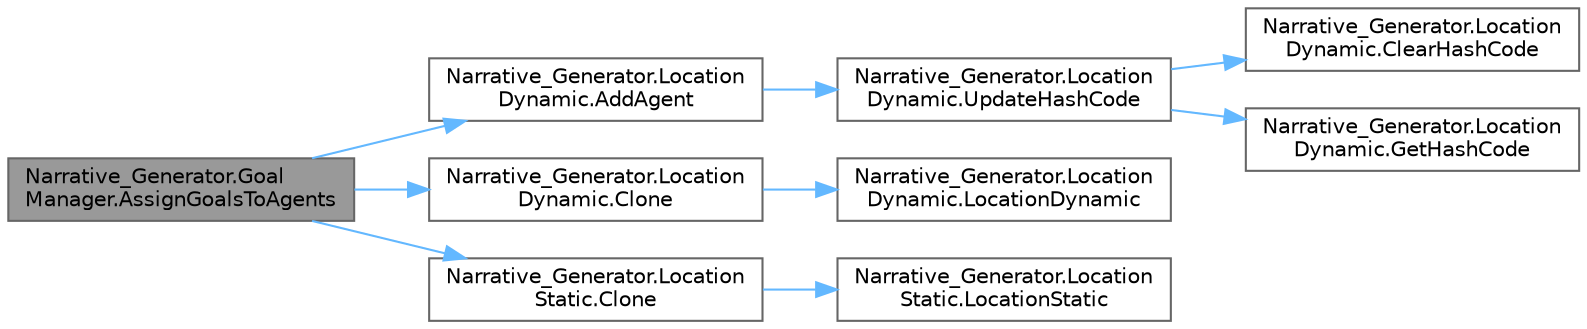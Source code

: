 digraph "Narrative_Generator.GoalManager.AssignGoalsToAgents"
{
 // LATEX_PDF_SIZE
  bgcolor="transparent";
  edge [fontname=Helvetica,fontsize=10,labelfontname=Helvetica,labelfontsize=10];
  node [fontname=Helvetica,fontsize=10,shape=box,height=0.2,width=0.4];
  rankdir="LR";
  Node1 [label="Narrative_Generator.Goal\lManager.AssignGoalsToAgents",height=0.2,width=0.4,color="gray40", fillcolor="grey60", style="filled", fontcolor="black",tooltip="A method that assigns goals to agents based on their role."];
  Node1 -> Node2 [color="steelblue1",style="solid"];
  Node2 [label="Narrative_Generator.Location\lDynamic.AddAgent",height=0.2,width=0.4,color="grey40", fillcolor="white", style="filled",URL="$class_narrative___generator_1_1_location_dynamic.html#a21eb930f4270ae7686e744c0238f643e",tooltip="Adds an agent to the list of agents located in this location."];
  Node2 -> Node3 [color="steelblue1",style="solid"];
  Node3 [label="Narrative_Generator.Location\lDynamic.UpdateHashCode",height=0.2,width=0.4,color="grey40", fillcolor="white", style="filled",URL="$class_narrative___generator_1_1_location_dynamic.html#ab6bd8fcba9b69a16d5fbbe1b76386102",tooltip="Updates (refresh) the current hash code value."];
  Node3 -> Node4 [color="steelblue1",style="solid"];
  Node4 [label="Narrative_Generator.Location\lDynamic.ClearHashCode",height=0.2,width=0.4,color="grey40", fillcolor="white", style="filled",URL="$class_narrative___generator_1_1_location_dynamic.html#a0645d494bdac6ea587d5a78f71f86e39",tooltip="Clears the current hash code value."];
  Node3 -> Node5 [color="steelblue1",style="solid"];
  Node5 [label="Narrative_Generator.Location\lDynamic.GetHashCode",height=0.2,width=0.4,color="grey40", fillcolor="white", style="filled",URL="$class_narrative___generator_1_1_location_dynamic.html#ac08b87c89e63914adc8faa6a31831001",tooltip="Calculates and returns the hash code of this instance of the LocationDynamic."];
  Node1 -> Node6 [color="steelblue1",style="solid"];
  Node6 [label="Narrative_Generator.Location\lDynamic.Clone",height=0.2,width=0.4,color="grey40", fillcolor="white", style="filled",URL="$class_narrative___generator_1_1_location_dynamic.html#a5a41937ad9b6986292101e99a80b604b",tooltip="Returns a clone of the dynamic part of the location that called this method."];
  Node6 -> Node7 [color="steelblue1",style="solid"];
  Node7 [label="Narrative_Generator.Location\lDynamic.LocationDynamic",height=0.2,width=0.4,color="grey40", fillcolor="white", style="filled",URL="$class_narrative___generator_1_1_location_dynamic.html#aba8487ebacabba7a24f831c51c609d45",tooltip="Constructor method for the dynamic part of the location, without parameters."];
  Node1 -> Node8 [color="steelblue1",style="solid"];
  Node8 [label="Narrative_Generator.Location\lStatic.Clone",height=0.2,width=0.4,color="grey40", fillcolor="white", style="filled",URL="$class_narrative___generator_1_1_location_static.html#a498d5901ac1ab5feb1c570f1fdb103b0",tooltip="A method for cloning a location."];
  Node8 -> Node9 [color="steelblue1",style="solid"];
  Node9 [label="Narrative_Generator.Location\lStatic.LocationStatic",height=0.2,width=0.4,color="grey40", fillcolor="white", style="filled",URL="$class_narrative___generator_1_1_location_static.html#a280497c90776ec47db6a306081b0930b",tooltip="Method constructor for the static part of the location."];
}
